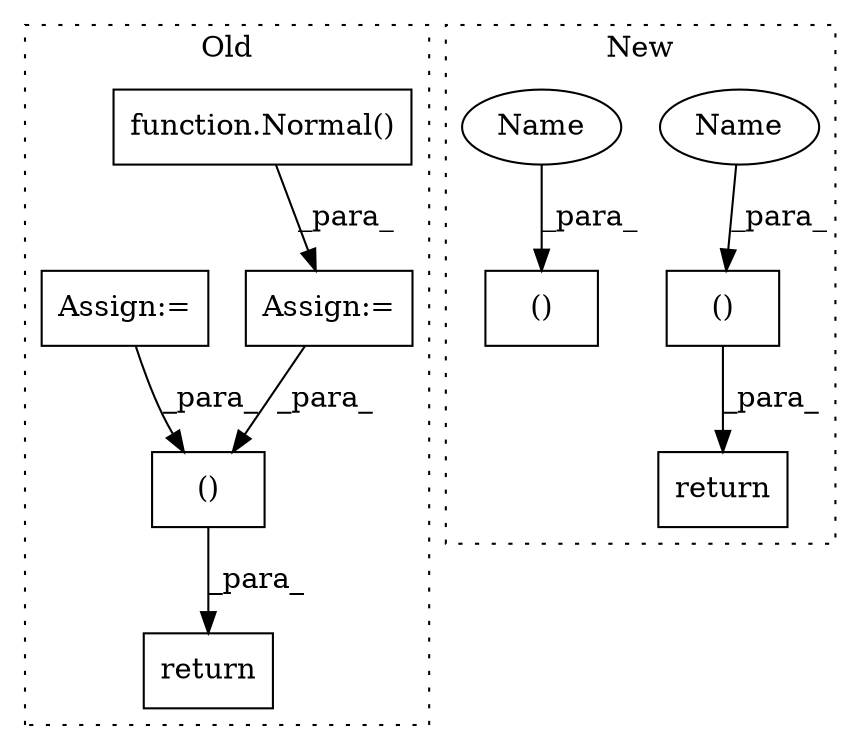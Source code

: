 digraph G {
subgraph cluster0 {
1 [label="function.Normal()" a="75" s="1312,1328" l="7,1" shape="box"];
3 [label="()" a="54" s="1692" l="13" shape="box"];
4 [label="Assign:=" a="68" s="1344" l="3" shape="box"];
5 [label="Assign:=" a="68" s="1635" l="3" shape="box"];
7 [label="return" a="93" s="1679" l="7" shape="box"];
label = "Old";
style="dotted";
}
subgraph cluster1 {
2 [label="()" a="54" s="1616" l="13" shape="box"];
6 [label="()" a="54" s="1767" l="22" shape="box"];
8 [label="return" a="93" s="1754" l="7" shape="box"];
9 [label="Name" a="87" s="1778" l="11" shape="ellipse"];
10 [label="Name" a="87" s="1618" l="11" shape="ellipse"];
label = "New";
style="dotted";
}
1 -> 4 [label="_para_"];
3 -> 7 [label="_para_"];
4 -> 3 [label="_para_"];
5 -> 3 [label="_para_"];
6 -> 8 [label="_para_"];
9 -> 6 [label="_para_"];
10 -> 2 [label="_para_"];
}